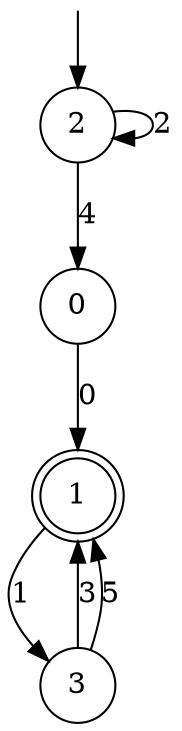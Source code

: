 digraph g {

	s0 [shape="circle" label="0"];
	s1 [shape="doublecircle" label="1"];
	s2 [shape="circle" label="2"];
	s3 [shape="circle" label="3"];
	s0 -> s1 [label="0"];
	s1 -> s3 [label="1"];
	s2 -> s2 [label="2"];
	s2 -> s0 [label="4"];
	s3 -> s1 [label="3"];
	s3 -> s1 [label="5"];

__start0 [label="" shape="none" width="0" height="0"];
__start0 -> s2;

}
